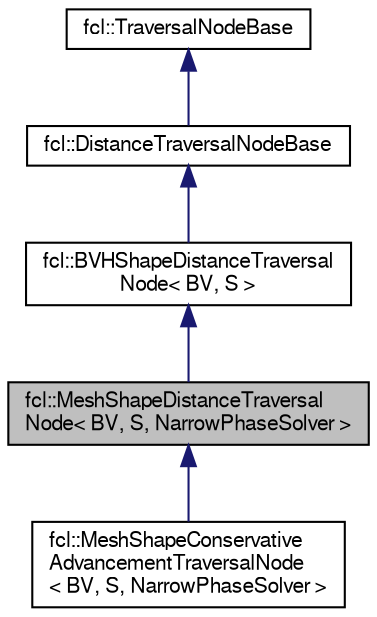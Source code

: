 digraph "fcl::MeshShapeDistanceTraversalNode&lt; BV, S, NarrowPhaseSolver &gt;"
{
  edge [fontname="FreeSans",fontsize="10",labelfontname="FreeSans",labelfontsize="10"];
  node [fontname="FreeSans",fontsize="10",shape=record];
  Node1 [label="fcl::MeshShapeDistanceTraversal\lNode\< BV, S, NarrowPhaseSolver \>",height=0.2,width=0.4,color="black", fillcolor="grey75", style="filled" fontcolor="black"];
  Node2 -> Node1 [dir="back",color="midnightblue",fontsize="10",style="solid",fontname="FreeSans"];
  Node2 [label="fcl::BVHShapeDistanceTraversal\lNode\< BV, S \>",height=0.2,width=0.4,color="black", fillcolor="white", style="filled",URL="$a00020.html",tooltip="Traversal node for distance computation between BVH and shape. "];
  Node3 -> Node2 [dir="back",color="midnightblue",fontsize="10",style="solid",fontname="FreeSans"];
  Node3 [label="fcl::DistanceTraversalNodeBase",height=0.2,width=0.4,color="black", fillcolor="white", style="filled",URL="$a00046.html",tooltip="Node structure encoding the information required for distance traversal. "];
  Node4 -> Node3 [dir="back",color="midnightblue",fontsize="10",style="solid",fontname="FreeSans"];
  Node4 [label="fcl::TraversalNodeBase",height=0.2,width=0.4,color="black", fillcolor="white", style="filled",URL="$a00214.html",tooltip="Node structure encoding the information required for traversal. "];
  Node1 -> Node5 [dir="back",color="midnightblue",fontsize="10",style="solid",fontname="FreeSans"];
  Node5 [label="fcl::MeshShapeConservative\lAdvancementTraversalNode\l\< BV, S, NarrowPhaseSolver \>",height=0.2,width=0.4,color="black", fillcolor="white", style="filled",URL="$a00109.html",tooltip="Traversal node for conservative advancement computation between BVH and shape. "];
}

